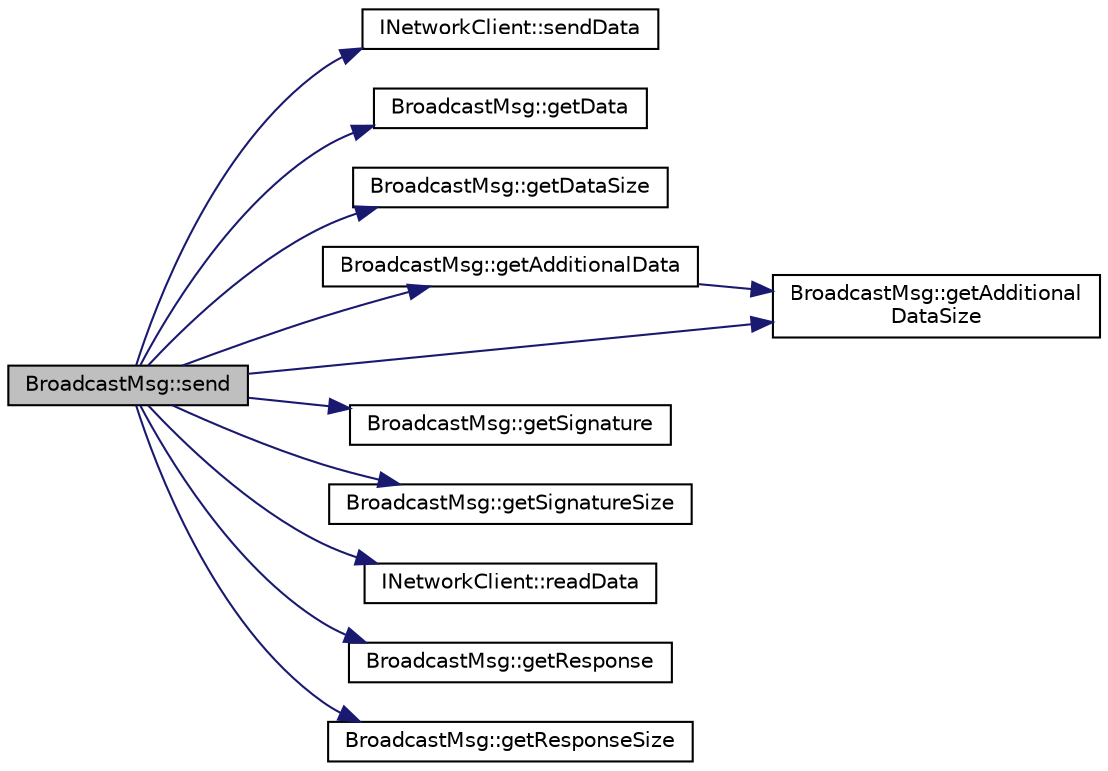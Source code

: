 digraph "BroadcastMsg::send"
{
  edge [fontname="Helvetica",fontsize="10",labelfontname="Helvetica",labelfontsize="10"];
  node [fontname="Helvetica",fontsize="10",shape=record];
  rankdir="LR";
  Node7 [label="BroadcastMsg::send",height=0.2,width=0.4,color="black", fillcolor="grey75", style="filled", fontcolor="black"];
  Node7 -> Node8 [color="midnightblue",fontsize="10",style="solid",fontname="Helvetica"];
  Node8 [label="INetworkClient::sendData",height=0.2,width=0.4,color="black", fillcolor="white", style="filled",URL="$class_i_network_client.html#abdbaff32040dbcf6deee5de06cf484f3",tooltip="Send data using pointer to bufor and size. "];
  Node7 -> Node9 [color="midnightblue",fontsize="10",style="solid",fontname="Helvetica"];
  Node9 [label="BroadcastMsg::getData",height=0.2,width=0.4,color="black", fillcolor="white", style="filled",URL="$class_broadcast_msg.html#a4bd00d679177af53e14084e53895061c",tooltip="Get pointer to command data structure. "];
  Node7 -> Node10 [color="midnightblue",fontsize="10",style="solid",fontname="Helvetica"];
  Node10 [label="BroadcastMsg::getDataSize",height=0.2,width=0.4,color="black", fillcolor="white", style="filled",URL="$class_broadcast_msg.html#af919331cf26006664763699a2dcf7cb3",tooltip="Get data struct size. Without signature. "];
  Node7 -> Node11 [color="midnightblue",fontsize="10",style="solid",fontname="Helvetica"];
  Node11 [label="BroadcastMsg::getAdditionalData",height=0.2,width=0.4,color="black", fillcolor="white", style="filled",URL="$class_broadcast_msg.html#aa319536513261129b698e7d23a98e5a2",tooltip="Get additional data. "];
  Node11 -> Node12 [color="midnightblue",fontsize="10",style="solid",fontname="Helvetica"];
  Node12 [label="BroadcastMsg::getAdditional\lDataSize",height=0.2,width=0.4,color="black", fillcolor="white", style="filled",URL="$class_broadcast_msg.html#a9cc563ccfe186d57e67ff62bb7ffb137",tooltip="Get additional data size. "];
  Node7 -> Node12 [color="midnightblue",fontsize="10",style="solid",fontname="Helvetica"];
  Node7 -> Node13 [color="midnightblue",fontsize="10",style="solid",fontname="Helvetica"];
  Node13 [label="BroadcastMsg::getSignature",height=0.2,width=0.4,color="black", fillcolor="white", style="filled",URL="$class_broadcast_msg.html#ab48e9aacd87ab6f7bf6b601987ea7490",tooltip="Get pointer to signature data. "];
  Node7 -> Node14 [color="midnightblue",fontsize="10",style="solid",fontname="Helvetica"];
  Node14 [label="BroadcastMsg::getSignatureSize",height=0.2,width=0.4,color="black", fillcolor="white", style="filled",URL="$class_broadcast_msg.html#ae1a07ae772987ef88aea25285ea23927",tooltip="Get signature size. "];
  Node7 -> Node15 [color="midnightblue",fontsize="10",style="solid",fontname="Helvetica"];
  Node15 [label="INetworkClient::readData",height=0.2,width=0.4,color="black", fillcolor="white", style="filled",URL="$class_i_network_client.html#af80ef17edd0a926d2f3c8f0ec32ef78c",tooltip="Read data to buffor. "];
  Node7 -> Node16 [color="midnightblue",fontsize="10",style="solid",fontname="Helvetica"];
  Node16 [label="BroadcastMsg::getResponse",height=0.2,width=0.4,color="black", fillcolor="white", style="filled",URL="$class_broadcast_msg.html#ad14c728d7a60b82411a88ea7bd36a5dd",tooltip="Get pointer to response data. "];
  Node7 -> Node17 [color="midnightblue",fontsize="10",style="solid",fontname="Helvetica"];
  Node17 [label="BroadcastMsg::getResponseSize",height=0.2,width=0.4,color="black", fillcolor="white", style="filled",URL="$class_broadcast_msg.html#ac060a757dfa2df0f1bdff5e2c6ba36ab",tooltip="Get response data struct size. "];
}
